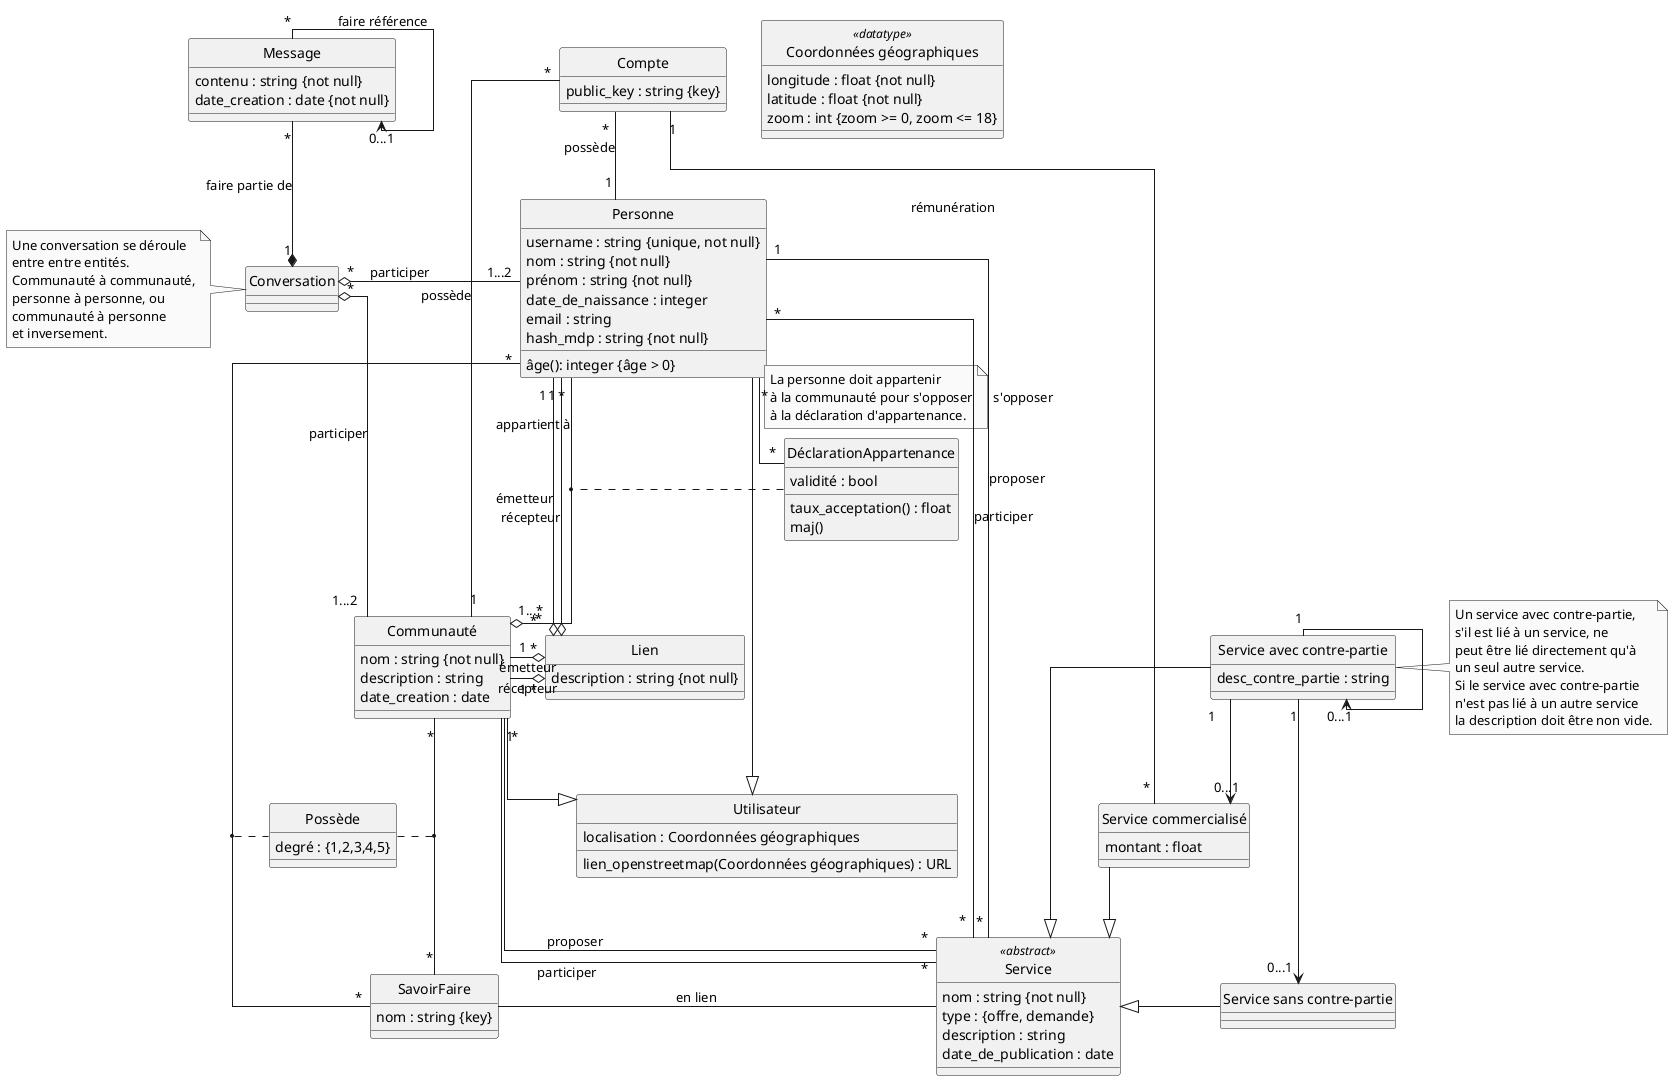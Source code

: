 @startuml
' - PRIVATE
' # PROTECTED
' ~ PACKAGE PRIVATE
' + PUBLIC

' PARAMETERS
skinparam monochrome true
skinparam linetype polyline
skinparam linetype ortho
hide circle
' CUSTOM COMMANDS
!define datatype(x) class "x" <<datatype>>
!define abstract(x) class "x" <<abstract>>
!define association(x) class "x" 
!define classe_associationRight(x,y,z,k) (x, y) k z
!define classe_associationLeft(x,y,z,k) z k (x, y)
' CLASSES CONCRETES
class Utilisateur {
    localisation : Coordonnées géographiques
    lien_openstreetmap(Coordonnées géographiques) : URL
}
class Communauté {
    nom : string {not null}
    description : string
    date_creation : date
}
class Personne {
    username : string {unique, not null}
    nom : string {not null}
    prénom : string {not null}
    date_de_naissance : integer
    email : string 
    hash_mdp : string {not null}
    âge(): integer {âge > 0}
}
class Compte {
    public_key : string {key}
}
class SavoirFaire {
    nom : string {key}
}
class Lien {
    description : string {not null}
}
class Conversation {

}
class Message {
    contenu : string {not null}
    date_creation : date {not null}
}

' CLASSES ABSTRAITE
abstract(Service) {
    nom : string {not null}
    type : {offre, demande}
    description : string
    date_de_publication : date
}
' CLASSES HERITEES
class "Service commercialisé" {
    montant : float
}
class "Service avec contre-partie" {
    desc_contre_partie : string
}
class "Service sans contre-partie" 
' CLASSES D'ASSOCIATIONS
association(DéclarationAppartenance) {
    validité : bool
    taux_acceptation() : float
    maj()
}
association(Possède) {
    degré : {1,2,3,4,5}
}
' TYPE DE DONNEES
datatype(Coordonnées géographiques)  {
    longitude : float {not null}
    latitude : float {not null}
    zoom : int {zoom >= 0, zoom <= 18}
}

' ASSOCIATIONS SIMPLES BIDIRECTIONNELLES
"Compte" "1" -- "*" "Service commercialisé" : rémunération\t\t\t\t\t\t
"Compte" "*" -- "1" "Communauté" : possède
"Compte" "*" -- "1" "Personne" : possède

"Communauté" "*" -- "*" "SavoirFaire" 
"Personne" "*" -- "*" "SavoirFaire" 
"SavoirFaire" - "Service" : en lien

"Personne" "*" -- "*" "DéclarationAppartenance" : s'opposer
note left on link
La personne doit appartenir
à la communauté pour s'opposer
à la déclaration d'appartenance.
endnote

"Personne" "1" -- "*" "Service" : proposer
"Communauté" "1" -- "*" "Service" : proposer

"Personne" "*" -- "*" "Service" : participer
"Communauté" "*" -- "*" "Service" : participer

' ASSOCIATIONS SIMPLES UNIDIRECTIONNELLE
"Service avec contre-partie" "1" -> "   0...1" "Service avec contre-partie"
"Service avec contre-partie" "1" -> "0...1" "Service sans contre-partie"
"Service avec contre-partie" "1" --> "0...1" "Service commercialisé"
note right of "Service avec contre-partie"
Un service avec contre-partie,
s'il est lié à un service, ne
peut être lié directement qu'à
un seul autre service.
Si le service avec contre-partie
n'est pas lié à un autre service
la description doit être non vide.
endnote

"Message" "*" --> "0...1" "Message" : faire référence
' HERITAGE
"Service commercialisé" --|> "Service"
"Service avec contre-partie" --|> "Service"
"Service" <|- "Service sans contre-partie"

"Personne" --|> "Utilisateur"
"Communauté" --|> "Utilisateur"
' AGREGATIONS
"Message" "*" --* "1" "Conversation" : faire partie de

' COMPOSITION
"Personne" "*" --o "1...*" "Communauté" : appartient à
"Communauté" "1" -o "*" "Lien" : émetteur
"Communauté" "1" -o "*" "Lien" : récepteur

"Personne" "1" -o "*" "Lien" : émetteur
"Personne" "1" -o "*" "Lien" : récepteur

"Conversation" "*" o-- "1...2" "Communauté" : participer
"Conversation" "*" o- "1...2" "Personne" : participer
note left of "Conversation"
Une conversation se déroule
entre entre entités. 
Communauté à communauté,
personne à personne, ou 
communauté à personne 
et inversement.
endnote

' CLASSES D'ASSOCIATIONS 
classe_associationLeft(SavoirFaire, Communauté, Possède, .)
classe_associationRight(SavoirFaire, Personne, Possède, .)

classe_associationLeft(Communauté, Personne, DéclarationAppartenance, ..)

@enduml